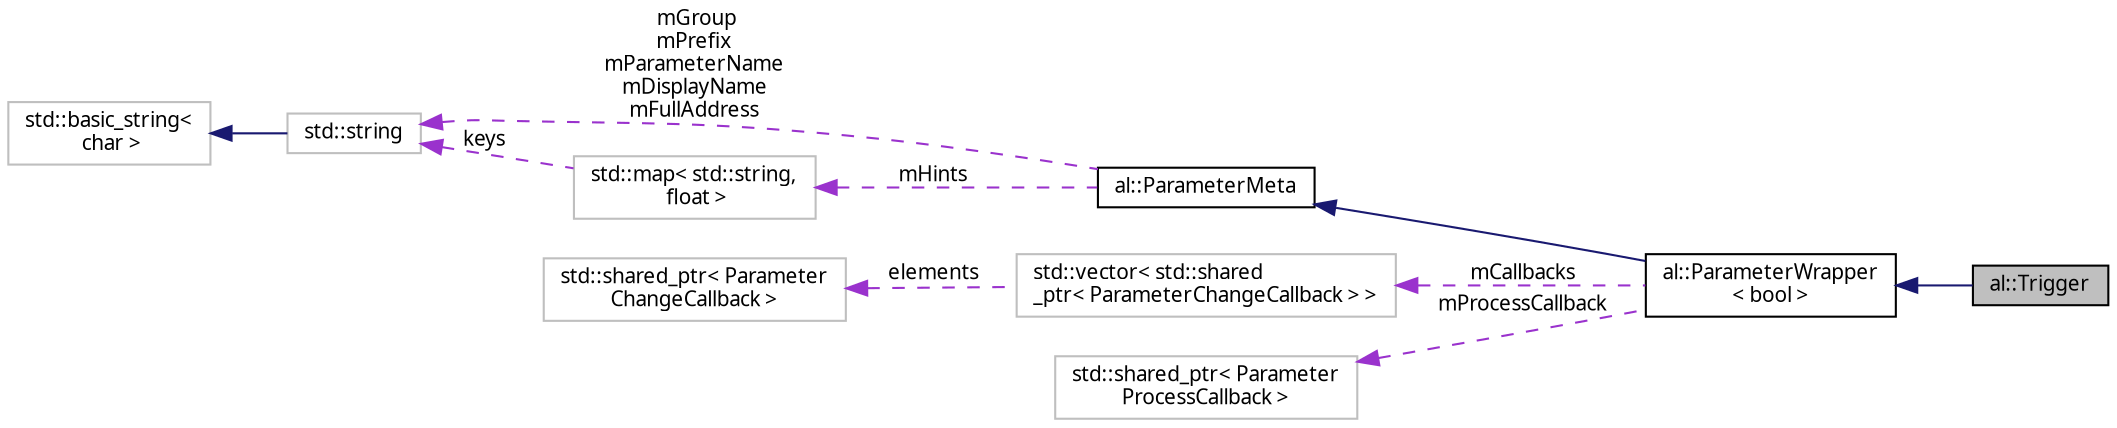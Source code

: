 digraph "al::Trigger"
{
 // LATEX_PDF_SIZE
  bgcolor="transparent";
  edge [fontname="FreeSans.ttf",fontsize="10",labelfontname="FreeSans.ttf",labelfontsize="10"];
  node [fontname="FreeSans.ttf",fontsize="10",shape=record];
  rankdir="LR";
  Node1 [label="al::Trigger",height=0.2,width=0.4,color="black", fillcolor="grey75", style="filled", fontcolor="black",tooltip=" "];
  Node2 -> Node1 [dir="back",color="midnightblue",fontsize="10",style="solid",fontname="FreeSans.ttf"];
  Node2 [label="al::ParameterWrapper\l\< bool \>",height=0.2,width=0.4,color="black",URL="$classal_1_1_parameter_wrapper.html",tooltip=" "];
  Node3 -> Node2 [dir="back",color="midnightblue",fontsize="10",style="solid",fontname="FreeSans.ttf"];
  Node3 [label="al::ParameterMeta",height=0.2,width=0.4,color="black",URL="$classal_1_1_parameter_meta.html",tooltip="The ParameterMeta class defines the base interface for Parameter metadata."];
  Node4 -> Node3 [dir="back",color="darkorchid3",fontsize="10",style="dashed",label=" mHints" ,fontname="FreeSans.ttf"];
  Node4 [label="std::map\< std::string,\l float \>",height=0.2,width=0.4,color="grey75",tooltip=" "];
  Node5 -> Node4 [dir="back",color="darkorchid3",fontsize="10",style="dashed",label=" keys" ,fontname="FreeSans.ttf"];
  Node5 [label="std::string",height=0.2,width=0.4,color="grey75",tooltip="STL class."];
  Node6 -> Node5 [dir="back",color="midnightblue",fontsize="10",style="solid",fontname="FreeSans.ttf"];
  Node6 [label="std::basic_string\<\l char \>",height=0.2,width=0.4,color="grey75",tooltip="STL class."];
  Node5 -> Node3 [dir="back",color="darkorchid3",fontsize="10",style="dashed",label=" mGroup\nmPrefix\nmParameterName\nmDisplayName\nmFullAddress" ,fontname="FreeSans.ttf"];
  Node7 -> Node2 [dir="back",color="darkorchid3",fontsize="10",style="dashed",label=" mCallbacks" ,fontname="FreeSans.ttf"];
  Node7 [label="std::vector\< std::shared\l_ptr\< ParameterChangeCallback \> \>",height=0.2,width=0.4,color="grey75",tooltip=" "];
  Node8 -> Node7 [dir="back",color="darkorchid3",fontsize="10",style="dashed",label=" elements" ,fontname="FreeSans.ttf"];
  Node8 [label="std::shared_ptr\< Parameter\lChangeCallback \>",height=0.2,width=0.4,color="grey75",tooltip=" "];
  Node9 -> Node2 [dir="back",color="darkorchid3",fontsize="10",style="dashed",label=" mProcessCallback" ,fontname="FreeSans.ttf"];
  Node9 [label="std::shared_ptr\< Parameter\lProcessCallback \>",height=0.2,width=0.4,color="grey75",tooltip=" "];
}
